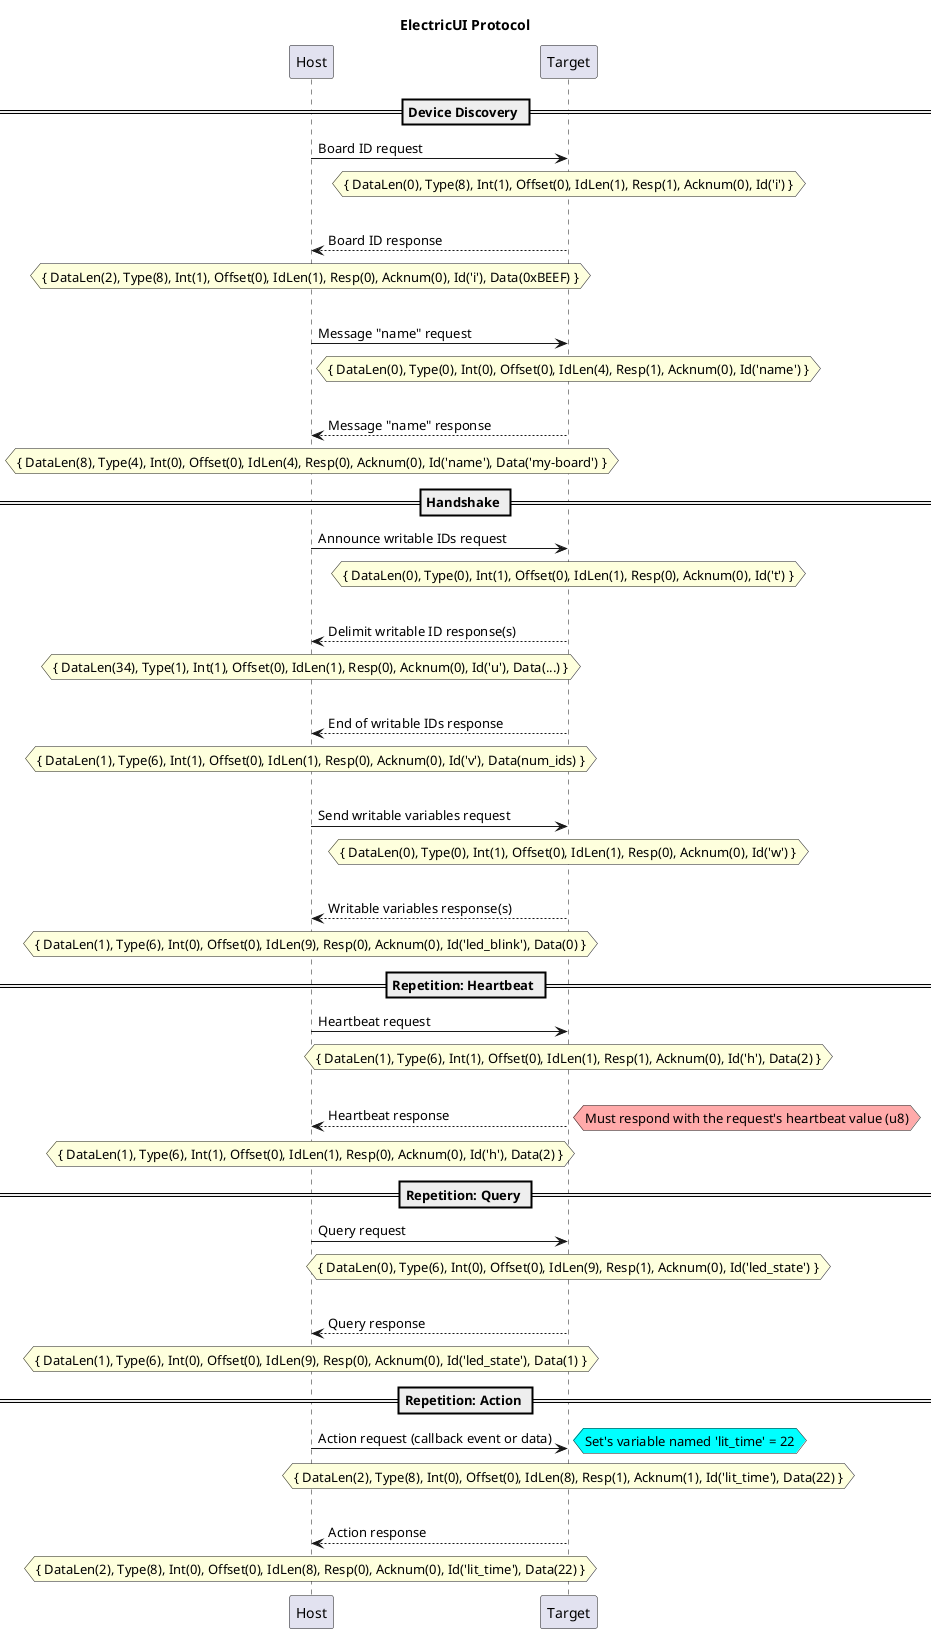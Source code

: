 @startuml

Title ElectricUI Protocol

participant "Host" as Host
participant "Target" as Target

== Device Discovery ==

Host -> Target: Board ID request
hnote over Target
    { DataLen(0), Type(8), Int(1), Offset(0), IdLen(1), Resp(1), Acknum(0), Id('i') }
endhnote
|||
Target --> Host: Board ID response
hnote over Host
    { DataLen(2), Type(8), Int(1), Offset(0), IdLen(1), Resp(0), Acknum(0), Id('i'), Data(0xBEEF) }
endhnote
|||
Host -> Target: Message "name" request
hnote over Target
    { DataLen(0), Type(0), Int(0), Offset(0), IdLen(4), Resp(1), Acknum(0), Id('name') }
endhnote
|||
Target --> Host: Message "name" response
hnote over Host
    { DataLen(8), Type(4), Int(0), Offset(0), IdLen(4), Resp(0), Acknum(0), Id('name'), Data('my-board') }
endhnote

== Handshake ==

Host -> Target: Announce writable IDs request
hnote over Target
    { DataLen(0), Type(0), Int(1), Offset(0), IdLen(1), Resp(0), Acknum(0), Id('t') }
endhnote
|||
Target --> Host: Delimit writable ID response(s)
hnote over Host
    { DataLen(34), Type(1), Int(1), Offset(0), IdLen(1), Resp(0), Acknum(0), Id('u'), Data(...) }
endhnote
|||
Target --> Host: End of writable IDs response
hnote over Host
    { DataLen(1), Type(6), Int(1), Offset(0), IdLen(1), Resp(0), Acknum(0), Id('v'), Data(num_ids) }
endhnote
|||
Host -> Target: Send writable variables request
hnote over Target
    { DataLen(0), Type(0), Int(1), Offset(0), IdLen(1), Resp(0), Acknum(0), Id('w') }
endhnote
|||
Target --> Host: Writable variables response(s)
hnote over Host
    { DataLen(1), Type(6), Int(0), Offset(0), IdLen(9), Resp(0), Acknum(0), Id('led_blink'), Data(0) }
endhnote

== Repetition: Heartbeat ==

Host -> Target: Heartbeat request
hnote over Target
    { DataLen(1), Type(6), Int(1), Offset(0), IdLen(1), Resp(1), Acknum(0), Id('h'), Data(2) }
endhnote
|||
Target --> Host: Heartbeat response
hnote right #FFAAAA: Must respond with the request's heartbeat value (u8)
hnote over Host
    { DataLen(1), Type(6), Int(1), Offset(0), IdLen(1), Resp(0), Acknum(0), Id('h'), Data(2) }
endhnote

== Repetition: Query ==

Host -> Target: Query request
hnote over Target
    { DataLen(0), Type(6), Int(0), Offset(0), IdLen(9), Resp(1), Acknum(0), Id('led_state') }
endhnote
|||
Target --> Host: Query response
hnote over Host
    { DataLen(1), Type(6), Int(0), Offset(0), IdLen(9), Resp(0), Acknum(0), Id('led_state'), Data(1) }
endhnote

== Repetition: Action ==

Host -> Target: Action request (callback event or data)
hnote over Target
    { DataLen(2), Type(8), Int(0), Offset(0), IdLen(8), Resp(1), Acknum(1), Id('lit_time'), Data(22) }
endhnote
hnote right #aqua: Set's variable named 'lit_time' = 22
|||
Target --> Host: Action response
hnote over Host
    { DataLen(2), Type(8), Int(0), Offset(0), IdLen(8), Resp(0), Acknum(0), Id('lit_time'), Data(22) }
endhnote

@enduml
